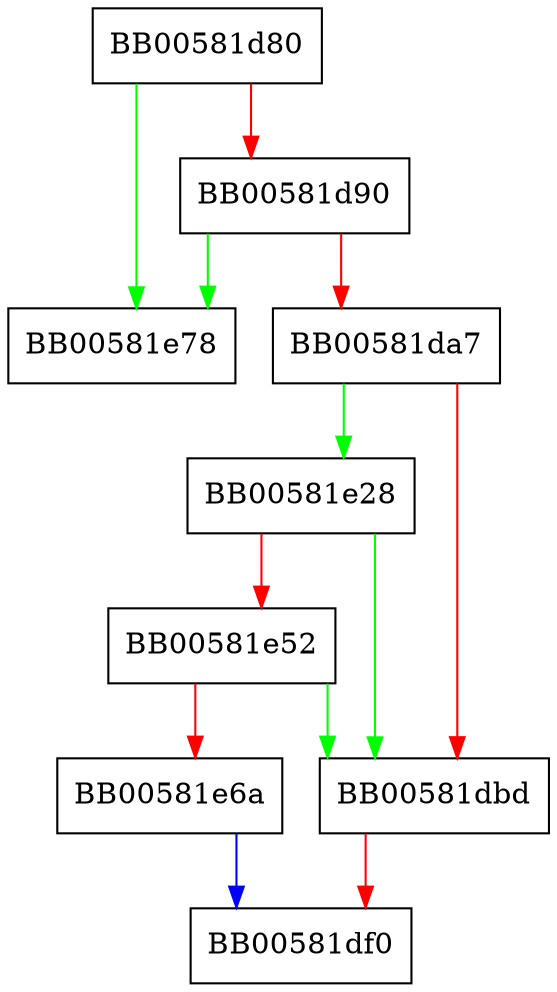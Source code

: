 digraph ECParameters_print {
  node [shape="box"];
  graph [splines=ortho];
  BB00581d80 -> BB00581e78 [color="green"];
  BB00581d80 -> BB00581d90 [color="red"];
  BB00581d90 -> BB00581e78 [color="green"];
  BB00581d90 -> BB00581da7 [color="red"];
  BB00581da7 -> BB00581e28 [color="green"];
  BB00581da7 -> BB00581dbd [color="red"];
  BB00581dbd -> BB00581df0 [color="red"];
  BB00581e28 -> BB00581dbd [color="green"];
  BB00581e28 -> BB00581e52 [color="red"];
  BB00581e52 -> BB00581dbd [color="green"];
  BB00581e52 -> BB00581e6a [color="red"];
  BB00581e6a -> BB00581df0 [color="blue"];
}